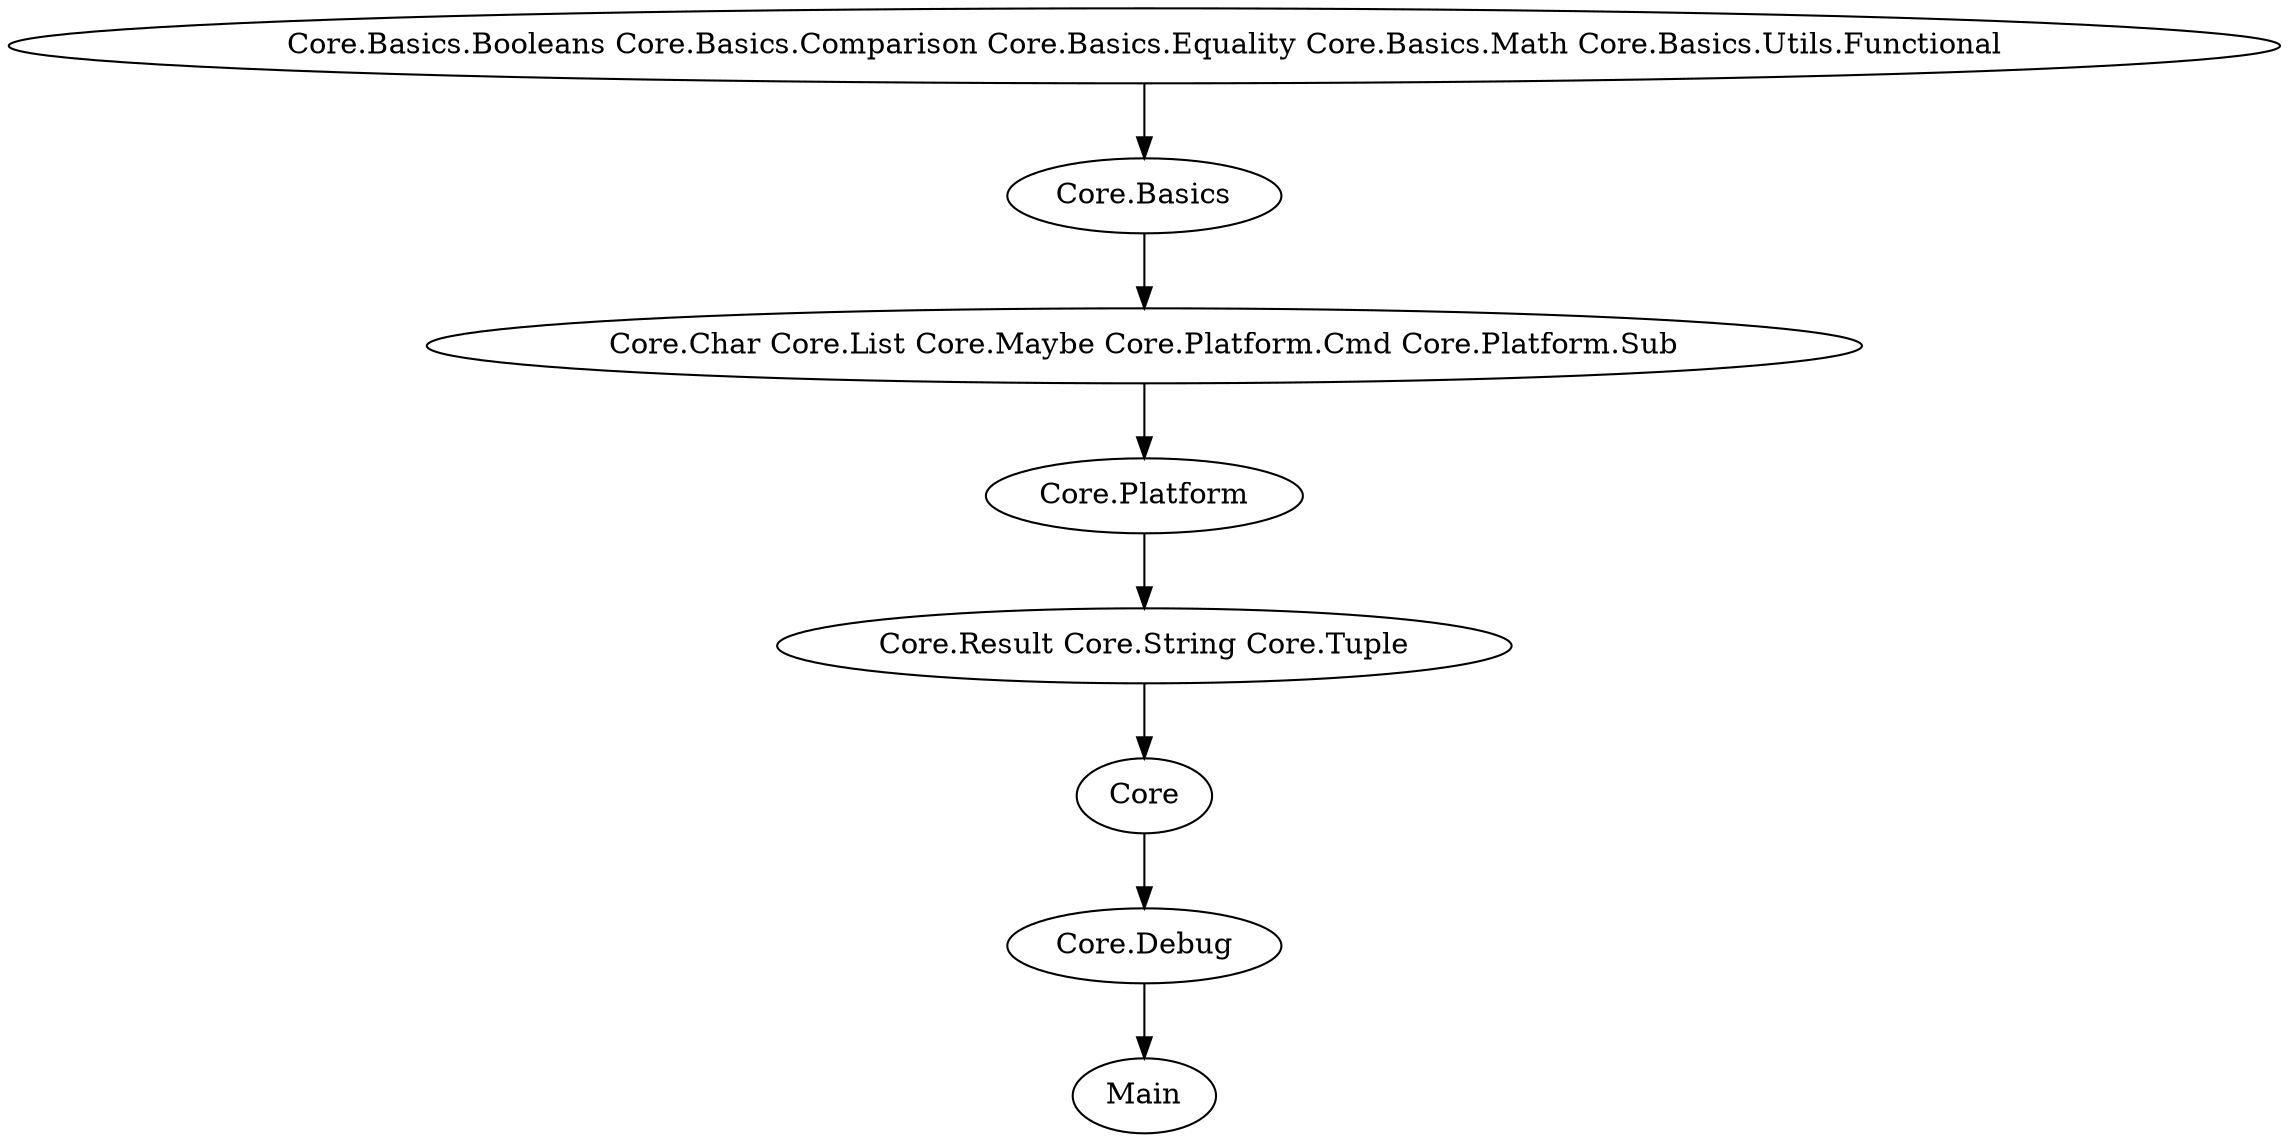 digraph
{
  "Core"
  "Core.Basics"
  "Core.Basics.Booleans Core.Basics.Comparison Core.Basics.Equality Core.Basics.Math Core.Basics.Utils.Functional"
  "Core.Char Core.List Core.Maybe Core.Platform.Cmd Core.Platform.Sub"
  "Core.Debug"
  "Core.Platform"
  "Core.Result Core.String Core.Tuple"
  "Main"
  "Core" -> "Core.Debug"
  "Core.Basics" -> "Core.Char Core.List Core.Maybe Core.Platform.Cmd Core.Platform.Sub"
  "Core.Basics.Booleans Core.Basics.Comparison Core.Basics.Equality Core.Basics.Math Core.Basics.Utils.Functional" -> "Core.Basics"
  "Core.Char Core.List Core.Maybe Core.Platform.Cmd Core.Platform.Sub" -> "Core.Platform"
  "Core.Debug" -> "Main"
  "Core.Platform" -> "Core.Result Core.String Core.Tuple"
  "Core.Result Core.String Core.Tuple" -> "Core"
}
